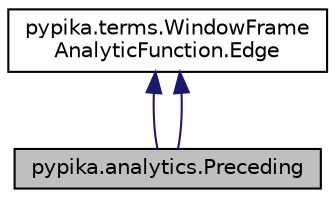 digraph "pypika.analytics.Preceding"
{
 // LATEX_PDF_SIZE
  edge [fontname="Helvetica",fontsize="10",labelfontname="Helvetica",labelfontsize="10"];
  node [fontname="Helvetica",fontsize="10",shape=record];
  Node1 [label="pypika.analytics.Preceding",height=0.2,width=0.4,color="black", fillcolor="grey75", style="filled", fontcolor="black",tooltip=" "];
  Node2 -> Node1 [dir="back",color="midnightblue",fontsize="10",style="solid",fontname="Helvetica"];
  Node2 [label="pypika.terms.WindowFrame\lAnalyticFunction.Edge",height=0.2,width=0.4,color="black", fillcolor="white", style="filled",URL="$classpypika_1_1terms_1_1WindowFrameAnalyticFunction_1_1Edge.html",tooltip=" "];
  Node2 -> Node1 [dir="back",color="midnightblue",fontsize="10",style="solid",fontname="Helvetica"];
}
